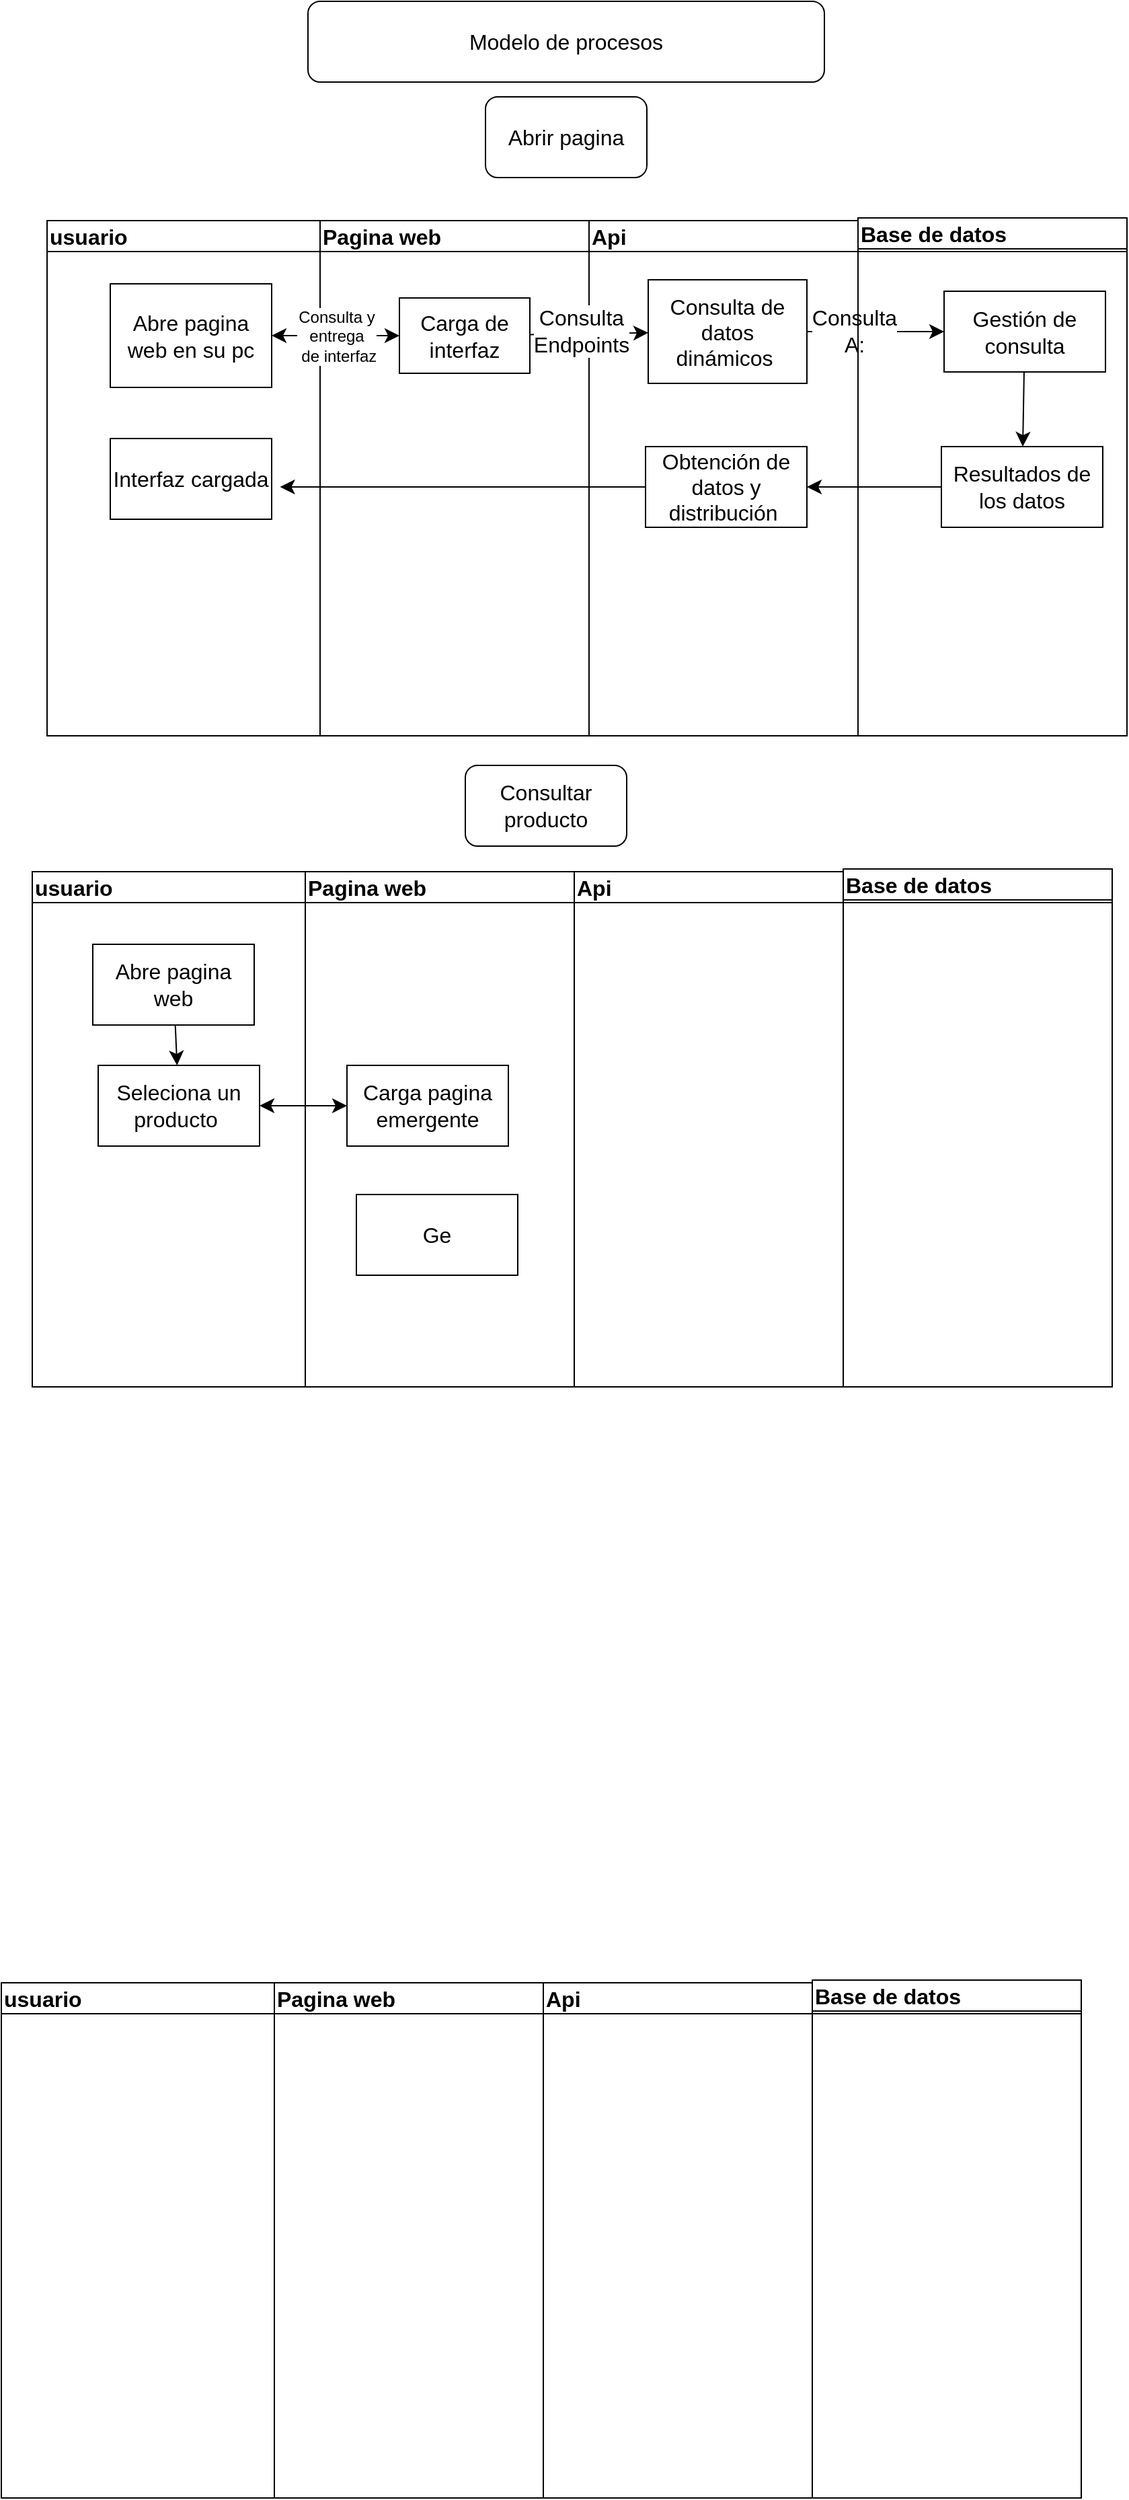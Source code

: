 <mxfile version="21.3.2" type="github">
  <diagram id="SVCtMeEv8MGSSq_j8fSX" name="Página-1">
    <mxGraphModel dx="-70" dy="515" grid="0" gridSize="10" guides="1" tooltips="1" connect="1" arrows="1" fold="1" page="0" pageScale="1" pageWidth="827" pageHeight="1169" math="0" shadow="0">
      <root>
        <mxCell id="0" />
        <mxCell id="1" parent="0" />
        <mxCell id="2XDpb6E2xOAsi45T7SNK-6" value="&lt;div style=&quot;&quot;&gt;usuario&lt;/div&gt;" style="swimlane;whiteSpace=wrap;html=1;fontSize=16;align=left;" vertex="1" parent="1">
          <mxGeometry x="563" y="866" width="803" height="383" as="geometry" />
        </mxCell>
        <mxCell id="2XDpb6E2xOAsi45T7SNK-10" value="Pagina web" style="swimlane;whiteSpace=wrap;html=1;fontSize=16;align=left;" vertex="1" parent="2XDpb6E2xOAsi45T7SNK-6">
          <mxGeometry x="203" width="600" height="383" as="geometry" />
        </mxCell>
        <mxCell id="2XDpb6E2xOAsi45T7SNK-11" value="Api" style="swimlane;whiteSpace=wrap;html=1;fontSize=16;align=left;" vertex="1" parent="2XDpb6E2xOAsi45T7SNK-10">
          <mxGeometry x="200" width="400" height="383" as="geometry" />
        </mxCell>
        <mxCell id="2XDpb6E2xOAsi45T7SNK-12" value="Base de datos" style="swimlane;whiteSpace=wrap;html=1;fontSize=16;align=left;" vertex="1" parent="2XDpb6E2xOAsi45T7SNK-11">
          <mxGeometry x="200" y="-2" width="200" height="385" as="geometry" />
        </mxCell>
        <mxCell id="2XDpb6E2xOAsi45T7SNK-45" value="Carga pagina emergente" style="rounded=0;whiteSpace=wrap;html=1;fontSize=16;" vertex="1" parent="2XDpb6E2xOAsi45T7SNK-10">
          <mxGeometry x="31" y="144" width="120" height="60" as="geometry" />
        </mxCell>
        <mxCell id="2XDpb6E2xOAsi45T7SNK-49" value="Ge" style="rounded=0;whiteSpace=wrap;html=1;fontSize=16;" vertex="1" parent="2XDpb6E2xOAsi45T7SNK-10">
          <mxGeometry x="38" y="240" width="120" height="60" as="geometry" />
        </mxCell>
        <mxCell id="2XDpb6E2xOAsi45T7SNK-47" style="edgeStyle=none;curved=1;rounded=0;orthogonalLoop=1;jettySize=auto;html=1;fontSize=12;startSize=8;endSize=8;" edge="1" parent="2XDpb6E2xOAsi45T7SNK-6" source="2XDpb6E2xOAsi45T7SNK-44" target="2XDpb6E2xOAsi45T7SNK-46">
          <mxGeometry relative="1" as="geometry" />
        </mxCell>
        <mxCell id="2XDpb6E2xOAsi45T7SNK-44" value="Abre pagina web" style="rounded=0;whiteSpace=wrap;html=1;fontSize=16;" vertex="1" parent="2XDpb6E2xOAsi45T7SNK-6">
          <mxGeometry x="45" y="54" width="120" height="60" as="geometry" />
        </mxCell>
        <mxCell id="2XDpb6E2xOAsi45T7SNK-48" style="edgeStyle=none;curved=1;rounded=0;orthogonalLoop=1;jettySize=auto;html=1;entryX=0;entryY=0.5;entryDx=0;entryDy=0;fontSize=12;startSize=8;endSize=8;startArrow=classic;startFill=1;" edge="1" parent="2XDpb6E2xOAsi45T7SNK-6" source="2XDpb6E2xOAsi45T7SNK-46" target="2XDpb6E2xOAsi45T7SNK-45">
          <mxGeometry relative="1" as="geometry" />
        </mxCell>
        <mxCell id="2XDpb6E2xOAsi45T7SNK-46" value="Seleciona un producto&amp;nbsp;" style="rounded=0;whiteSpace=wrap;html=1;fontSize=16;" vertex="1" parent="2XDpb6E2xOAsi45T7SNK-6">
          <mxGeometry x="49" y="144" width="120" height="60" as="geometry" />
        </mxCell>
        <mxCell id="2XDpb6E2xOAsi45T7SNK-13" value="Modelo de procesos" style="rounded=1;whiteSpace=wrap;html=1;fontSize=16;" vertex="1" parent="1">
          <mxGeometry x="768" y="219" width="384" height="60" as="geometry" />
        </mxCell>
        <mxCell id="2XDpb6E2xOAsi45T7SNK-14" value="&lt;div style=&quot;&quot;&gt;usuario&lt;/div&gt;" style="swimlane;whiteSpace=wrap;html=1;fontSize=16;align=left;" vertex="1" parent="1">
          <mxGeometry x="574" y="382" width="803" height="383" as="geometry" />
        </mxCell>
        <mxCell id="2XDpb6E2xOAsi45T7SNK-15" value="Pagina web" style="swimlane;whiteSpace=wrap;html=1;fontSize=16;align=left;" vertex="1" parent="2XDpb6E2xOAsi45T7SNK-14">
          <mxGeometry x="203" width="600" height="383" as="geometry" />
        </mxCell>
        <mxCell id="2XDpb6E2xOAsi45T7SNK-16" value="Api" style="swimlane;whiteSpace=wrap;html=1;fontSize=16;align=left;" vertex="1" parent="2XDpb6E2xOAsi45T7SNK-15">
          <mxGeometry x="200" width="400" height="383" as="geometry" />
        </mxCell>
        <mxCell id="2XDpb6E2xOAsi45T7SNK-31" style="edgeStyle=none;curved=1;rounded=0;orthogonalLoop=1;jettySize=auto;html=1;fontSize=12;startSize=8;endSize=8;" edge="1" parent="2XDpb6E2xOAsi45T7SNK-16" source="2XDpb6E2xOAsi45T7SNK-23" target="2XDpb6E2xOAsi45T7SNK-30">
          <mxGeometry relative="1" as="geometry" />
        </mxCell>
        <mxCell id="2XDpb6E2xOAsi45T7SNK-54" value="Consulta&lt;br&gt;A:" style="edgeLabel;html=1;align=center;verticalAlign=middle;resizable=0;points=[];fontSize=16;" vertex="1" connectable="0" parent="2XDpb6E2xOAsi45T7SNK-31">
          <mxGeometry x="-0.312" y="1" relative="1" as="geometry">
            <mxPoint as="offset" />
          </mxGeometry>
        </mxCell>
        <mxCell id="2XDpb6E2xOAsi45T7SNK-17" value="Base de datos" style="swimlane;whiteSpace=wrap;html=1;fontSize=16;align=left;" vertex="1" parent="2XDpb6E2xOAsi45T7SNK-16">
          <mxGeometry x="200" y="-2" width="200" height="385" as="geometry" />
        </mxCell>
        <mxCell id="2XDpb6E2xOAsi45T7SNK-34" style="edgeStyle=none;curved=1;rounded=0;orthogonalLoop=1;jettySize=auto;html=1;fontSize=12;startSize=8;endSize=8;" edge="1" parent="2XDpb6E2xOAsi45T7SNK-17" source="2XDpb6E2xOAsi45T7SNK-30" target="2XDpb6E2xOAsi45T7SNK-32">
          <mxGeometry relative="1" as="geometry" />
        </mxCell>
        <mxCell id="2XDpb6E2xOAsi45T7SNK-30" value="Gestión de consulta" style="rounded=0;whiteSpace=wrap;html=1;fontSize=16;" vertex="1" parent="2XDpb6E2xOAsi45T7SNK-17">
          <mxGeometry x="64" y="54.5" width="120" height="60" as="geometry" />
        </mxCell>
        <mxCell id="2XDpb6E2xOAsi45T7SNK-32" value="Resultados de los datos" style="rounded=0;whiteSpace=wrap;html=1;fontSize=16;" vertex="1" parent="2XDpb6E2xOAsi45T7SNK-17">
          <mxGeometry x="62" y="170" width="120" height="60" as="geometry" />
        </mxCell>
        <mxCell id="2XDpb6E2xOAsi45T7SNK-23" value="Consulta de datos dinámicos&amp;nbsp;" style="rounded=0;whiteSpace=wrap;html=1;fontSize=16;" vertex="1" parent="2XDpb6E2xOAsi45T7SNK-16">
          <mxGeometry x="44" y="44" width="118" height="77" as="geometry" />
        </mxCell>
        <mxCell id="2XDpb6E2xOAsi45T7SNK-38" style="edgeStyle=none;curved=1;rounded=0;orthogonalLoop=1;jettySize=auto;html=1;fontSize=12;startSize=8;endSize=8;" edge="1" parent="2XDpb6E2xOAsi45T7SNK-16" source="2XDpb6E2xOAsi45T7SNK-35">
          <mxGeometry relative="1" as="geometry">
            <mxPoint x="-229.727" y="198" as="targetPoint" />
          </mxGeometry>
        </mxCell>
        <mxCell id="2XDpb6E2xOAsi45T7SNK-35" value="Obtención de datos y distribución&amp;nbsp;" style="rounded=0;whiteSpace=wrap;html=1;fontSize=16;" vertex="1" parent="2XDpb6E2xOAsi45T7SNK-16">
          <mxGeometry x="42" y="168" width="120" height="60" as="geometry" />
        </mxCell>
        <mxCell id="2XDpb6E2xOAsi45T7SNK-36" style="edgeStyle=none;curved=1;rounded=0;orthogonalLoop=1;jettySize=auto;html=1;entryX=1;entryY=0.5;entryDx=0;entryDy=0;fontSize=12;startSize=8;endSize=8;" edge="1" parent="2XDpb6E2xOAsi45T7SNK-16" source="2XDpb6E2xOAsi45T7SNK-32" target="2XDpb6E2xOAsi45T7SNK-35">
          <mxGeometry relative="1" as="geometry" />
        </mxCell>
        <mxCell id="2XDpb6E2xOAsi45T7SNK-28" style="edgeStyle=none;curved=1;rounded=0;orthogonalLoop=1;jettySize=auto;html=1;fontSize=12;startSize=8;endSize=8;" edge="1" parent="2XDpb6E2xOAsi45T7SNK-15" source="2XDpb6E2xOAsi45T7SNK-21" target="2XDpb6E2xOAsi45T7SNK-23">
          <mxGeometry relative="1" as="geometry" />
        </mxCell>
        <mxCell id="2XDpb6E2xOAsi45T7SNK-52" value="Consulta&lt;br&gt;Endpoints" style="edgeLabel;html=1;align=center;verticalAlign=middle;resizable=0;points=[];fontSize=16;" vertex="1" connectable="0" parent="2XDpb6E2xOAsi45T7SNK-28">
          <mxGeometry x="-0.131" y="2" relative="1" as="geometry">
            <mxPoint as="offset" />
          </mxGeometry>
        </mxCell>
        <mxCell id="2XDpb6E2xOAsi45T7SNK-21" value="Carga de interfaz" style="rounded=0;whiteSpace=wrap;html=1;fontSize=16;" vertex="1" parent="2XDpb6E2xOAsi45T7SNK-15">
          <mxGeometry x="59" y="57.5" width="97" height="56" as="geometry" />
        </mxCell>
        <mxCell id="2XDpb6E2xOAsi45T7SNK-26" value="Consulta y &lt;br&gt;entrega&lt;br&gt;&amp;nbsp;de interfaz" style="edgeStyle=none;curved=1;rounded=0;orthogonalLoop=1;jettySize=auto;html=1;fontSize=12;startSize=8;endSize=8;entryX=0;entryY=0.5;entryDx=0;entryDy=0;startArrow=classic;startFill=1;" edge="1" parent="2XDpb6E2xOAsi45T7SNK-14" source="2XDpb6E2xOAsi45T7SNK-19" target="2XDpb6E2xOAsi45T7SNK-21">
          <mxGeometry relative="1" as="geometry">
            <mxPoint x="237.174" y="85.5" as="targetPoint" />
          </mxGeometry>
        </mxCell>
        <mxCell id="2XDpb6E2xOAsi45T7SNK-19" value="Abre pagina web en su pc" style="rounded=0;whiteSpace=wrap;html=1;fontSize=16;" vertex="1" parent="2XDpb6E2xOAsi45T7SNK-14">
          <mxGeometry x="47" y="47" width="120" height="77" as="geometry" />
        </mxCell>
        <mxCell id="2XDpb6E2xOAsi45T7SNK-37" value="Interfaz cargada" style="rounded=0;whiteSpace=wrap;html=1;fontSize=16;" vertex="1" parent="2XDpb6E2xOAsi45T7SNK-14">
          <mxGeometry x="47" y="162" width="120" height="60" as="geometry" />
        </mxCell>
        <mxCell id="2XDpb6E2xOAsi45T7SNK-18" value="Abrir pagina" style="rounded=1;whiteSpace=wrap;html=1;fontSize=16;" vertex="1" parent="1">
          <mxGeometry x="900" y="290" width="120" height="60" as="geometry" />
        </mxCell>
        <mxCell id="2XDpb6E2xOAsi45T7SNK-39" value="Consultar producto" style="rounded=1;whiteSpace=wrap;html=1;fontSize=16;" vertex="1" parent="1">
          <mxGeometry x="885" y="787" width="120" height="60" as="geometry" />
        </mxCell>
        <mxCell id="2XDpb6E2xOAsi45T7SNK-40" value="&lt;div style=&quot;&quot;&gt;usuario&lt;/div&gt;" style="swimlane;whiteSpace=wrap;html=1;fontSize=16;align=left;" vertex="1" parent="1">
          <mxGeometry x="540" y="1692" width="803" height="383" as="geometry" />
        </mxCell>
        <mxCell id="2XDpb6E2xOAsi45T7SNK-41" value="Pagina web" style="swimlane;whiteSpace=wrap;html=1;fontSize=16;align=left;" vertex="1" parent="2XDpb6E2xOAsi45T7SNK-40">
          <mxGeometry x="203" width="600" height="383" as="geometry" />
        </mxCell>
        <mxCell id="2XDpb6E2xOAsi45T7SNK-42" value="Api" style="swimlane;whiteSpace=wrap;html=1;fontSize=16;align=left;" vertex="1" parent="2XDpb6E2xOAsi45T7SNK-41">
          <mxGeometry x="200" width="400" height="383" as="geometry" />
        </mxCell>
        <mxCell id="2XDpb6E2xOAsi45T7SNK-43" value="Base de datos" style="swimlane;whiteSpace=wrap;html=1;fontSize=16;align=left;" vertex="1" parent="2XDpb6E2xOAsi45T7SNK-42">
          <mxGeometry x="200" y="-2" width="200" height="385" as="geometry" />
        </mxCell>
      </root>
    </mxGraphModel>
  </diagram>
</mxfile>
